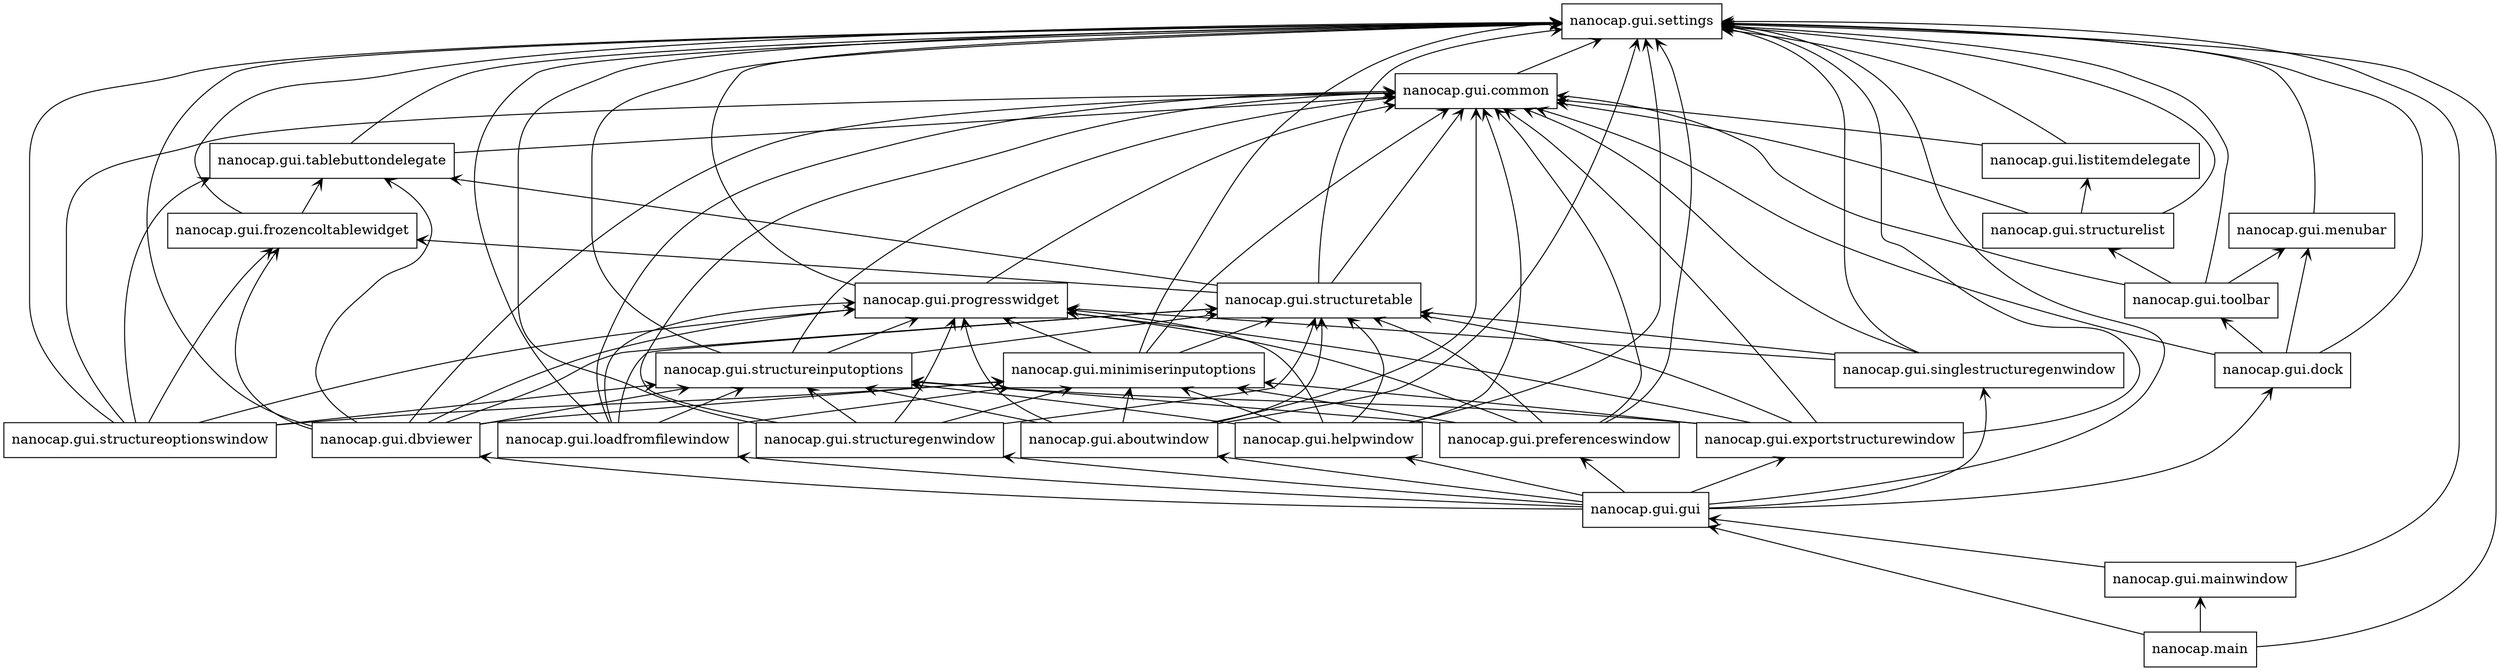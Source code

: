 digraph "packages_nanocap_gui" {
charset="utf-8"
rankdir=BT
"0" [label="nanocap.gui.aboutwindow", shape="box"];
"1" [label="nanocap.gui.common", shape="box"];
"2" [label="nanocap.gui.dbviewer", shape="box"];
"3" [label="nanocap.gui.dock", shape="box"];
"4" [label="nanocap.gui.exportstructurewindow", shape="box"];
"5" [label="nanocap.gui.frozencoltablewidget", shape="box"];
"6" [label="nanocap.gui.gui", shape="box"];
"7" [label="nanocap.gui.helpwindow", shape="box"];
"8" [label="nanocap.gui.listitemdelegate", shape="box"];
"9" [label="nanocap.gui.loadfromfilewindow", shape="box"];
"10" [label="nanocap.gui.mainwindow", shape="box"];
"11" [label="nanocap.gui.menubar", shape="box"];
"12" [label="nanocap.gui.minimiserinputoptions", shape="box"];
"13" [label="nanocap.gui.preferenceswindow", shape="box"];
"14" [label="nanocap.gui.progresswidget", shape="box"];
"15" [label="nanocap.gui.settings", shape="box"];
"16" [label="nanocap.gui.singlestructuregenwindow", shape="box"];
"17" [label="nanocap.gui.structuregenwindow", shape="box"];
"18" [label="nanocap.gui.structureinputoptions", shape="box"];
"19" [label="nanocap.gui.structurelist", shape="box"];
"20" [label="nanocap.gui.structureoptionswindow", shape="box"];
"21" [label="nanocap.gui.structuretable", shape="box"];
"22" [label="nanocap.gui.tablebuttondelegate", shape="box"];
"23" [label="nanocap.gui.toolbar", shape="box"];
"24" [label="nanocap.main", shape="box"];
"0" -> "1" [arrowhead="open", arrowtail="none"];
"0" -> "12" [arrowhead="open", arrowtail="none"];
"0" -> "14" [arrowhead="open", arrowtail="none"];
"0" -> "15" [arrowhead="open", arrowtail="none"];
"0" -> "18" [arrowhead="open", arrowtail="none"];
"0" -> "21" [arrowhead="open", arrowtail="none"];
"1" -> "15" [arrowhead="open", arrowtail="none"];
"2" -> "1" [arrowhead="open", arrowtail="none"];
"2" -> "5" [arrowhead="open", arrowtail="none"];
"2" -> "12" [arrowhead="open", arrowtail="none"];
"2" -> "14" [arrowhead="open", arrowtail="none"];
"2" -> "15" [arrowhead="open", arrowtail="none"];
"2" -> "18" [arrowhead="open", arrowtail="none"];
"2" -> "21" [arrowhead="open", arrowtail="none"];
"2" -> "22" [arrowhead="open", arrowtail="none"];
"3" -> "1" [arrowhead="open", arrowtail="none"];
"3" -> "11" [arrowhead="open", arrowtail="none"];
"3" -> "15" [arrowhead="open", arrowtail="none"];
"3" -> "23" [arrowhead="open", arrowtail="none"];
"4" -> "1" [arrowhead="open", arrowtail="none"];
"4" -> "12" [arrowhead="open", arrowtail="none"];
"4" -> "14" [arrowhead="open", arrowtail="none"];
"4" -> "15" [arrowhead="open", arrowtail="none"];
"4" -> "18" [arrowhead="open", arrowtail="none"];
"4" -> "21" [arrowhead="open", arrowtail="none"];
"5" -> "15" [arrowhead="open", arrowtail="none"];
"5" -> "22" [arrowhead="open", arrowtail="none"];
"6" -> "0" [arrowhead="open", arrowtail="none"];
"6" -> "2" [arrowhead="open", arrowtail="none"];
"6" -> "3" [arrowhead="open", arrowtail="none"];
"6" -> "4" [arrowhead="open", arrowtail="none"];
"6" -> "7" [arrowhead="open", arrowtail="none"];
"6" -> "9" [arrowhead="open", arrowtail="none"];
"6" -> "13" [arrowhead="open", arrowtail="none"];
"6" -> "15" [arrowhead="open", arrowtail="none"];
"6" -> "16" [arrowhead="open", arrowtail="none"];
"6" -> "17" [arrowhead="open", arrowtail="none"];
"7" -> "1" [arrowhead="open", arrowtail="none"];
"7" -> "12" [arrowhead="open", arrowtail="none"];
"7" -> "14" [arrowhead="open", arrowtail="none"];
"7" -> "15" [arrowhead="open", arrowtail="none"];
"7" -> "18" [arrowhead="open", arrowtail="none"];
"7" -> "21" [arrowhead="open", arrowtail="none"];
"8" -> "1" [arrowhead="open", arrowtail="none"];
"8" -> "15" [arrowhead="open", arrowtail="none"];
"9" -> "1" [arrowhead="open", arrowtail="none"];
"9" -> "12" [arrowhead="open", arrowtail="none"];
"9" -> "14" [arrowhead="open", arrowtail="none"];
"9" -> "15" [arrowhead="open", arrowtail="none"];
"9" -> "18" [arrowhead="open", arrowtail="none"];
"9" -> "21" [arrowhead="open", arrowtail="none"];
"10" -> "6" [arrowhead="open", arrowtail="none"];
"10" -> "15" [arrowhead="open", arrowtail="none"];
"11" -> "15" [arrowhead="open", arrowtail="none"];
"12" -> "1" [arrowhead="open", arrowtail="none"];
"12" -> "14" [arrowhead="open", arrowtail="none"];
"12" -> "15" [arrowhead="open", arrowtail="none"];
"12" -> "21" [arrowhead="open", arrowtail="none"];
"13" -> "1" [arrowhead="open", arrowtail="none"];
"13" -> "12" [arrowhead="open", arrowtail="none"];
"13" -> "14" [arrowhead="open", arrowtail="none"];
"13" -> "15" [arrowhead="open", arrowtail="none"];
"13" -> "18" [arrowhead="open", arrowtail="none"];
"13" -> "21" [arrowhead="open", arrowtail="none"];
"14" -> "1" [arrowhead="open", arrowtail="none"];
"14" -> "15" [arrowhead="open", arrowtail="none"];
"16" -> "1" [arrowhead="open", arrowtail="none"];
"16" -> "14" [arrowhead="open", arrowtail="none"];
"16" -> "15" [arrowhead="open", arrowtail="none"];
"16" -> "21" [arrowhead="open", arrowtail="none"];
"17" -> "1" [arrowhead="open", arrowtail="none"];
"17" -> "12" [arrowhead="open", arrowtail="none"];
"17" -> "14" [arrowhead="open", arrowtail="none"];
"17" -> "15" [arrowhead="open", arrowtail="none"];
"17" -> "18" [arrowhead="open", arrowtail="none"];
"17" -> "21" [arrowhead="open", arrowtail="none"];
"18" -> "1" [arrowhead="open", arrowtail="none"];
"18" -> "14" [arrowhead="open", arrowtail="none"];
"18" -> "15" [arrowhead="open", arrowtail="none"];
"18" -> "21" [arrowhead="open", arrowtail="none"];
"19" -> "1" [arrowhead="open", arrowtail="none"];
"19" -> "8" [arrowhead="open", arrowtail="none"];
"19" -> "15" [arrowhead="open", arrowtail="none"];
"20" -> "1" [arrowhead="open", arrowtail="none"];
"20" -> "5" [arrowhead="open", arrowtail="none"];
"20" -> "12" [arrowhead="open", arrowtail="none"];
"20" -> "14" [arrowhead="open", arrowtail="none"];
"20" -> "15" [arrowhead="open", arrowtail="none"];
"20" -> "18" [arrowhead="open", arrowtail="none"];
"20" -> "22" [arrowhead="open", arrowtail="none"];
"21" -> "1" [arrowhead="open", arrowtail="none"];
"21" -> "5" [arrowhead="open", arrowtail="none"];
"21" -> "15" [arrowhead="open", arrowtail="none"];
"21" -> "22" [arrowhead="open", arrowtail="none"];
"22" -> "1" [arrowhead="open", arrowtail="none"];
"22" -> "15" [arrowhead="open", arrowtail="none"];
"23" -> "1" [arrowhead="open", arrowtail="none"];
"23" -> "11" [arrowhead="open", arrowtail="none"];
"23" -> "15" [arrowhead="open", arrowtail="none"];
"23" -> "19" [arrowhead="open", arrowtail="none"];
"24" -> "6" [arrowhead="open", arrowtail="none"];
"24" -> "10" [arrowhead="open", arrowtail="none"];
"24" -> "15" [arrowhead="open", arrowtail="none"];
}

